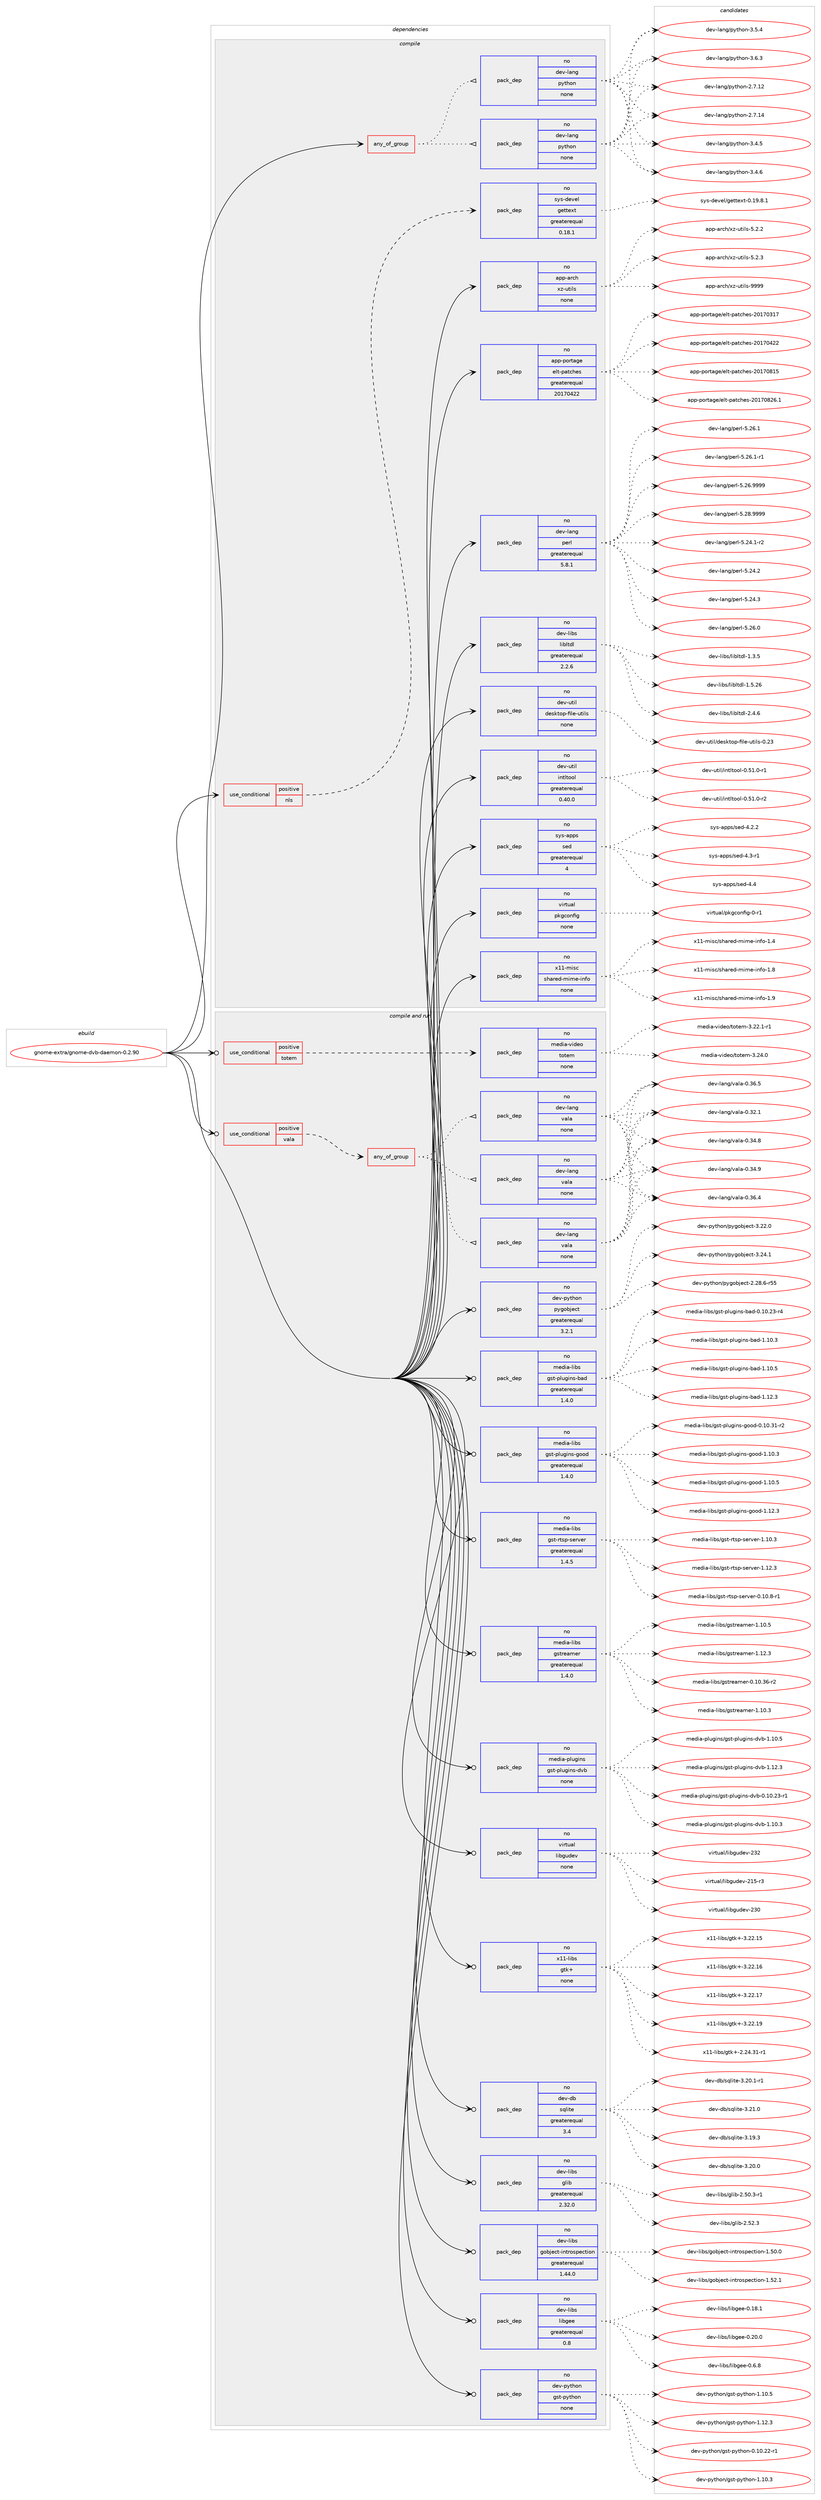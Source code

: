 digraph prolog {

# *************
# Graph options
# *************

newrank=true;
concentrate=true;
compound=true;
graph [rankdir=LR,fontname=Helvetica,fontsize=10,ranksep=1.5];#, ranksep=2.5, nodesep=0.2];
edge  [arrowhead=vee];
node  [fontname=Helvetica,fontsize=10];

# **********
# The ebuild
# **********

subgraph cluster_leftcol {
color=gray;
rank=same;
label=<<i>ebuild</i>>;
id [label="gnome-extra/gnome-dvb-daemon-0.2.90", color=red, width=4, href="../gnome-extra/gnome-dvb-daemon-0.2.90.svg"];
}

# ****************
# The dependencies
# ****************

subgraph cluster_midcol {
color=gray;
label=<<i>dependencies</i>>;
subgraph cluster_compile {
fillcolor="#eeeeee";
style=filled;
label=<<i>compile</i>>;
subgraph any4843 {
dependency310894 [label=<<TABLE BORDER="0" CELLBORDER="1" CELLSPACING="0" CELLPADDING="4"><TR><TD CELLPADDING="10">any_of_group</TD></TR></TABLE>>, shape=none, color=red];subgraph pack224001 {
dependency310895 [label=<<TABLE BORDER="0" CELLBORDER="1" CELLSPACING="0" CELLPADDING="4" WIDTH="220"><TR><TD ROWSPAN="6" CELLPADDING="30">pack_dep</TD></TR><TR><TD WIDTH="110">no</TD></TR><TR><TD>dev-lang</TD></TR><TR><TD>python</TD></TR><TR><TD>none</TD></TR><TR><TD></TD></TR></TABLE>>, shape=none, color=blue];
}
dependency310894:e -> dependency310895:w [weight=20,style="dotted",arrowhead="oinv"];
subgraph pack224002 {
dependency310896 [label=<<TABLE BORDER="0" CELLBORDER="1" CELLSPACING="0" CELLPADDING="4" WIDTH="220"><TR><TD ROWSPAN="6" CELLPADDING="30">pack_dep</TD></TR><TR><TD WIDTH="110">no</TD></TR><TR><TD>dev-lang</TD></TR><TR><TD>python</TD></TR><TR><TD>none</TD></TR><TR><TD></TD></TR></TABLE>>, shape=none, color=blue];
}
dependency310894:e -> dependency310896:w [weight=20,style="dotted",arrowhead="oinv"];
}
id:e -> dependency310894:w [weight=20,style="solid",arrowhead="vee"];
subgraph cond81979 {
dependency310897 [label=<<TABLE BORDER="0" CELLBORDER="1" CELLSPACING="0" CELLPADDING="4"><TR><TD ROWSPAN="3" CELLPADDING="10">use_conditional</TD></TR><TR><TD>positive</TD></TR><TR><TD>nls</TD></TR></TABLE>>, shape=none, color=red];
subgraph pack224003 {
dependency310898 [label=<<TABLE BORDER="0" CELLBORDER="1" CELLSPACING="0" CELLPADDING="4" WIDTH="220"><TR><TD ROWSPAN="6" CELLPADDING="30">pack_dep</TD></TR><TR><TD WIDTH="110">no</TD></TR><TR><TD>sys-devel</TD></TR><TR><TD>gettext</TD></TR><TR><TD>greaterequal</TD></TR><TR><TD>0.18.1</TD></TR></TABLE>>, shape=none, color=blue];
}
dependency310897:e -> dependency310898:w [weight=20,style="dashed",arrowhead="vee"];
}
id:e -> dependency310897:w [weight=20,style="solid",arrowhead="vee"];
subgraph pack224004 {
dependency310899 [label=<<TABLE BORDER="0" CELLBORDER="1" CELLSPACING="0" CELLPADDING="4" WIDTH="220"><TR><TD ROWSPAN="6" CELLPADDING="30">pack_dep</TD></TR><TR><TD WIDTH="110">no</TD></TR><TR><TD>app-arch</TD></TR><TR><TD>xz-utils</TD></TR><TR><TD>none</TD></TR><TR><TD></TD></TR></TABLE>>, shape=none, color=blue];
}
id:e -> dependency310899:w [weight=20,style="solid",arrowhead="vee"];
subgraph pack224005 {
dependency310900 [label=<<TABLE BORDER="0" CELLBORDER="1" CELLSPACING="0" CELLPADDING="4" WIDTH="220"><TR><TD ROWSPAN="6" CELLPADDING="30">pack_dep</TD></TR><TR><TD WIDTH="110">no</TD></TR><TR><TD>app-portage</TD></TR><TR><TD>elt-patches</TD></TR><TR><TD>greaterequal</TD></TR><TR><TD>20170422</TD></TR></TABLE>>, shape=none, color=blue];
}
id:e -> dependency310900:w [weight=20,style="solid",arrowhead="vee"];
subgraph pack224006 {
dependency310901 [label=<<TABLE BORDER="0" CELLBORDER="1" CELLSPACING="0" CELLPADDING="4" WIDTH="220"><TR><TD ROWSPAN="6" CELLPADDING="30">pack_dep</TD></TR><TR><TD WIDTH="110">no</TD></TR><TR><TD>dev-lang</TD></TR><TR><TD>perl</TD></TR><TR><TD>greaterequal</TD></TR><TR><TD>5.8.1</TD></TR></TABLE>>, shape=none, color=blue];
}
id:e -> dependency310901:w [weight=20,style="solid",arrowhead="vee"];
subgraph pack224007 {
dependency310902 [label=<<TABLE BORDER="0" CELLBORDER="1" CELLSPACING="0" CELLPADDING="4" WIDTH="220"><TR><TD ROWSPAN="6" CELLPADDING="30">pack_dep</TD></TR><TR><TD WIDTH="110">no</TD></TR><TR><TD>dev-libs</TD></TR><TR><TD>libltdl</TD></TR><TR><TD>greaterequal</TD></TR><TR><TD>2.2.6</TD></TR></TABLE>>, shape=none, color=blue];
}
id:e -> dependency310902:w [weight=20,style="solid",arrowhead="vee"];
subgraph pack224008 {
dependency310903 [label=<<TABLE BORDER="0" CELLBORDER="1" CELLSPACING="0" CELLPADDING="4" WIDTH="220"><TR><TD ROWSPAN="6" CELLPADDING="30">pack_dep</TD></TR><TR><TD WIDTH="110">no</TD></TR><TR><TD>dev-util</TD></TR><TR><TD>desktop-file-utils</TD></TR><TR><TD>none</TD></TR><TR><TD></TD></TR></TABLE>>, shape=none, color=blue];
}
id:e -> dependency310903:w [weight=20,style="solid",arrowhead="vee"];
subgraph pack224009 {
dependency310904 [label=<<TABLE BORDER="0" CELLBORDER="1" CELLSPACING="0" CELLPADDING="4" WIDTH="220"><TR><TD ROWSPAN="6" CELLPADDING="30">pack_dep</TD></TR><TR><TD WIDTH="110">no</TD></TR><TR><TD>dev-util</TD></TR><TR><TD>intltool</TD></TR><TR><TD>greaterequal</TD></TR><TR><TD>0.40.0</TD></TR></TABLE>>, shape=none, color=blue];
}
id:e -> dependency310904:w [weight=20,style="solid",arrowhead="vee"];
subgraph pack224010 {
dependency310905 [label=<<TABLE BORDER="0" CELLBORDER="1" CELLSPACING="0" CELLPADDING="4" WIDTH="220"><TR><TD ROWSPAN="6" CELLPADDING="30">pack_dep</TD></TR><TR><TD WIDTH="110">no</TD></TR><TR><TD>sys-apps</TD></TR><TR><TD>sed</TD></TR><TR><TD>greaterequal</TD></TR><TR><TD>4</TD></TR></TABLE>>, shape=none, color=blue];
}
id:e -> dependency310905:w [weight=20,style="solid",arrowhead="vee"];
subgraph pack224011 {
dependency310906 [label=<<TABLE BORDER="0" CELLBORDER="1" CELLSPACING="0" CELLPADDING="4" WIDTH="220"><TR><TD ROWSPAN="6" CELLPADDING="30">pack_dep</TD></TR><TR><TD WIDTH="110">no</TD></TR><TR><TD>virtual</TD></TR><TR><TD>pkgconfig</TD></TR><TR><TD>none</TD></TR><TR><TD></TD></TR></TABLE>>, shape=none, color=blue];
}
id:e -> dependency310906:w [weight=20,style="solid",arrowhead="vee"];
subgraph pack224012 {
dependency310907 [label=<<TABLE BORDER="0" CELLBORDER="1" CELLSPACING="0" CELLPADDING="4" WIDTH="220"><TR><TD ROWSPAN="6" CELLPADDING="30">pack_dep</TD></TR><TR><TD WIDTH="110">no</TD></TR><TR><TD>x11-misc</TD></TR><TR><TD>shared-mime-info</TD></TR><TR><TD>none</TD></TR><TR><TD></TD></TR></TABLE>>, shape=none, color=blue];
}
id:e -> dependency310907:w [weight=20,style="solid",arrowhead="vee"];
}
subgraph cluster_compileandrun {
fillcolor="#eeeeee";
style=filled;
label=<<i>compile and run</i>>;
subgraph cond81980 {
dependency310908 [label=<<TABLE BORDER="0" CELLBORDER="1" CELLSPACING="0" CELLPADDING="4"><TR><TD ROWSPAN="3" CELLPADDING="10">use_conditional</TD></TR><TR><TD>positive</TD></TR><TR><TD>totem</TD></TR></TABLE>>, shape=none, color=red];
subgraph pack224013 {
dependency310909 [label=<<TABLE BORDER="0" CELLBORDER="1" CELLSPACING="0" CELLPADDING="4" WIDTH="220"><TR><TD ROWSPAN="6" CELLPADDING="30">pack_dep</TD></TR><TR><TD WIDTH="110">no</TD></TR><TR><TD>media-video</TD></TR><TR><TD>totem</TD></TR><TR><TD>none</TD></TR><TR><TD></TD></TR></TABLE>>, shape=none, color=blue];
}
dependency310908:e -> dependency310909:w [weight=20,style="dashed",arrowhead="vee"];
}
id:e -> dependency310908:w [weight=20,style="solid",arrowhead="odotvee"];
subgraph cond81981 {
dependency310910 [label=<<TABLE BORDER="0" CELLBORDER="1" CELLSPACING="0" CELLPADDING="4"><TR><TD ROWSPAN="3" CELLPADDING="10">use_conditional</TD></TR><TR><TD>positive</TD></TR><TR><TD>vala</TD></TR></TABLE>>, shape=none, color=red];
subgraph any4844 {
dependency310911 [label=<<TABLE BORDER="0" CELLBORDER="1" CELLSPACING="0" CELLPADDING="4"><TR><TD CELLPADDING="10">any_of_group</TD></TR></TABLE>>, shape=none, color=red];subgraph pack224014 {
dependency310912 [label=<<TABLE BORDER="0" CELLBORDER="1" CELLSPACING="0" CELLPADDING="4" WIDTH="220"><TR><TD ROWSPAN="6" CELLPADDING="30">pack_dep</TD></TR><TR><TD WIDTH="110">no</TD></TR><TR><TD>dev-lang</TD></TR><TR><TD>vala</TD></TR><TR><TD>none</TD></TR><TR><TD></TD></TR></TABLE>>, shape=none, color=blue];
}
dependency310911:e -> dependency310912:w [weight=20,style="dotted",arrowhead="oinv"];
subgraph pack224015 {
dependency310913 [label=<<TABLE BORDER="0" CELLBORDER="1" CELLSPACING="0" CELLPADDING="4" WIDTH="220"><TR><TD ROWSPAN="6" CELLPADDING="30">pack_dep</TD></TR><TR><TD WIDTH="110">no</TD></TR><TR><TD>dev-lang</TD></TR><TR><TD>vala</TD></TR><TR><TD>none</TD></TR><TR><TD></TD></TR></TABLE>>, shape=none, color=blue];
}
dependency310911:e -> dependency310913:w [weight=20,style="dotted",arrowhead="oinv"];
subgraph pack224016 {
dependency310914 [label=<<TABLE BORDER="0" CELLBORDER="1" CELLSPACING="0" CELLPADDING="4" WIDTH="220"><TR><TD ROWSPAN="6" CELLPADDING="30">pack_dep</TD></TR><TR><TD WIDTH="110">no</TD></TR><TR><TD>dev-lang</TD></TR><TR><TD>vala</TD></TR><TR><TD>none</TD></TR><TR><TD></TD></TR></TABLE>>, shape=none, color=blue];
}
dependency310911:e -> dependency310914:w [weight=20,style="dotted",arrowhead="oinv"];
}
dependency310910:e -> dependency310911:w [weight=20,style="dashed",arrowhead="vee"];
}
id:e -> dependency310910:w [weight=20,style="solid",arrowhead="odotvee"];
subgraph pack224017 {
dependency310915 [label=<<TABLE BORDER="0" CELLBORDER="1" CELLSPACING="0" CELLPADDING="4" WIDTH="220"><TR><TD ROWSPAN="6" CELLPADDING="30">pack_dep</TD></TR><TR><TD WIDTH="110">no</TD></TR><TR><TD>dev-db</TD></TR><TR><TD>sqlite</TD></TR><TR><TD>greaterequal</TD></TR><TR><TD>3.4</TD></TR></TABLE>>, shape=none, color=blue];
}
id:e -> dependency310915:w [weight=20,style="solid",arrowhead="odotvee"];
subgraph pack224018 {
dependency310916 [label=<<TABLE BORDER="0" CELLBORDER="1" CELLSPACING="0" CELLPADDING="4" WIDTH="220"><TR><TD ROWSPAN="6" CELLPADDING="30">pack_dep</TD></TR><TR><TD WIDTH="110">no</TD></TR><TR><TD>dev-libs</TD></TR><TR><TD>glib</TD></TR><TR><TD>greaterequal</TD></TR><TR><TD>2.32.0</TD></TR></TABLE>>, shape=none, color=blue];
}
id:e -> dependency310916:w [weight=20,style="solid",arrowhead="odotvee"];
subgraph pack224019 {
dependency310917 [label=<<TABLE BORDER="0" CELLBORDER="1" CELLSPACING="0" CELLPADDING="4" WIDTH="220"><TR><TD ROWSPAN="6" CELLPADDING="30">pack_dep</TD></TR><TR><TD WIDTH="110">no</TD></TR><TR><TD>dev-libs</TD></TR><TR><TD>gobject-introspection</TD></TR><TR><TD>greaterequal</TD></TR><TR><TD>1.44.0</TD></TR></TABLE>>, shape=none, color=blue];
}
id:e -> dependency310917:w [weight=20,style="solid",arrowhead="odotvee"];
subgraph pack224020 {
dependency310918 [label=<<TABLE BORDER="0" CELLBORDER="1" CELLSPACING="0" CELLPADDING="4" WIDTH="220"><TR><TD ROWSPAN="6" CELLPADDING="30">pack_dep</TD></TR><TR><TD WIDTH="110">no</TD></TR><TR><TD>dev-libs</TD></TR><TR><TD>libgee</TD></TR><TR><TD>greaterequal</TD></TR><TR><TD>0.8</TD></TR></TABLE>>, shape=none, color=blue];
}
id:e -> dependency310918:w [weight=20,style="solid",arrowhead="odotvee"];
subgraph pack224021 {
dependency310919 [label=<<TABLE BORDER="0" CELLBORDER="1" CELLSPACING="0" CELLPADDING="4" WIDTH="220"><TR><TD ROWSPAN="6" CELLPADDING="30">pack_dep</TD></TR><TR><TD WIDTH="110">no</TD></TR><TR><TD>dev-python</TD></TR><TR><TD>gst-python</TD></TR><TR><TD>none</TD></TR><TR><TD></TD></TR></TABLE>>, shape=none, color=blue];
}
id:e -> dependency310919:w [weight=20,style="solid",arrowhead="odotvee"];
subgraph pack224022 {
dependency310920 [label=<<TABLE BORDER="0" CELLBORDER="1" CELLSPACING="0" CELLPADDING="4" WIDTH="220"><TR><TD ROWSPAN="6" CELLPADDING="30">pack_dep</TD></TR><TR><TD WIDTH="110">no</TD></TR><TR><TD>dev-python</TD></TR><TR><TD>pygobject</TD></TR><TR><TD>greaterequal</TD></TR><TR><TD>3.2.1</TD></TR></TABLE>>, shape=none, color=blue];
}
id:e -> dependency310920:w [weight=20,style="solid",arrowhead="odotvee"];
subgraph pack224023 {
dependency310921 [label=<<TABLE BORDER="0" CELLBORDER="1" CELLSPACING="0" CELLPADDING="4" WIDTH="220"><TR><TD ROWSPAN="6" CELLPADDING="30">pack_dep</TD></TR><TR><TD WIDTH="110">no</TD></TR><TR><TD>media-libs</TD></TR><TR><TD>gst-plugins-bad</TD></TR><TR><TD>greaterequal</TD></TR><TR><TD>1.4.0</TD></TR></TABLE>>, shape=none, color=blue];
}
id:e -> dependency310921:w [weight=20,style="solid",arrowhead="odotvee"];
subgraph pack224024 {
dependency310922 [label=<<TABLE BORDER="0" CELLBORDER="1" CELLSPACING="0" CELLPADDING="4" WIDTH="220"><TR><TD ROWSPAN="6" CELLPADDING="30">pack_dep</TD></TR><TR><TD WIDTH="110">no</TD></TR><TR><TD>media-libs</TD></TR><TR><TD>gst-plugins-good</TD></TR><TR><TD>greaterequal</TD></TR><TR><TD>1.4.0</TD></TR></TABLE>>, shape=none, color=blue];
}
id:e -> dependency310922:w [weight=20,style="solid",arrowhead="odotvee"];
subgraph pack224025 {
dependency310923 [label=<<TABLE BORDER="0" CELLBORDER="1" CELLSPACING="0" CELLPADDING="4" WIDTH="220"><TR><TD ROWSPAN="6" CELLPADDING="30">pack_dep</TD></TR><TR><TD WIDTH="110">no</TD></TR><TR><TD>media-libs</TD></TR><TR><TD>gst-rtsp-server</TD></TR><TR><TD>greaterequal</TD></TR><TR><TD>1.4.5</TD></TR></TABLE>>, shape=none, color=blue];
}
id:e -> dependency310923:w [weight=20,style="solid",arrowhead="odotvee"];
subgraph pack224026 {
dependency310924 [label=<<TABLE BORDER="0" CELLBORDER="1" CELLSPACING="0" CELLPADDING="4" WIDTH="220"><TR><TD ROWSPAN="6" CELLPADDING="30">pack_dep</TD></TR><TR><TD WIDTH="110">no</TD></TR><TR><TD>media-libs</TD></TR><TR><TD>gstreamer</TD></TR><TR><TD>greaterequal</TD></TR><TR><TD>1.4.0</TD></TR></TABLE>>, shape=none, color=blue];
}
id:e -> dependency310924:w [weight=20,style="solid",arrowhead="odotvee"];
subgraph pack224027 {
dependency310925 [label=<<TABLE BORDER="0" CELLBORDER="1" CELLSPACING="0" CELLPADDING="4" WIDTH="220"><TR><TD ROWSPAN="6" CELLPADDING="30">pack_dep</TD></TR><TR><TD WIDTH="110">no</TD></TR><TR><TD>media-plugins</TD></TR><TR><TD>gst-plugins-dvb</TD></TR><TR><TD>none</TD></TR><TR><TD></TD></TR></TABLE>>, shape=none, color=blue];
}
id:e -> dependency310925:w [weight=20,style="solid",arrowhead="odotvee"];
subgraph pack224028 {
dependency310926 [label=<<TABLE BORDER="0" CELLBORDER="1" CELLSPACING="0" CELLPADDING="4" WIDTH="220"><TR><TD ROWSPAN="6" CELLPADDING="30">pack_dep</TD></TR><TR><TD WIDTH="110">no</TD></TR><TR><TD>virtual</TD></TR><TR><TD>libgudev</TD></TR><TR><TD>none</TD></TR><TR><TD></TD></TR></TABLE>>, shape=none, color=blue];
}
id:e -> dependency310926:w [weight=20,style="solid",arrowhead="odotvee"];
subgraph pack224029 {
dependency310927 [label=<<TABLE BORDER="0" CELLBORDER="1" CELLSPACING="0" CELLPADDING="4" WIDTH="220"><TR><TD ROWSPAN="6" CELLPADDING="30">pack_dep</TD></TR><TR><TD WIDTH="110">no</TD></TR><TR><TD>x11-libs</TD></TR><TR><TD>gtk+</TD></TR><TR><TD>none</TD></TR><TR><TD></TD></TR></TABLE>>, shape=none, color=blue];
}
id:e -> dependency310927:w [weight=20,style="solid",arrowhead="odotvee"];
}
subgraph cluster_run {
fillcolor="#eeeeee";
style=filled;
label=<<i>run</i>>;
}
}

# **************
# The candidates
# **************

subgraph cluster_choices {
rank=same;
color=gray;
label=<<i>candidates</i>>;

subgraph choice224001 {
color=black;
nodesep=1;
choice10010111845108971101034711212111610411111045504655464950 [label="dev-lang/python-2.7.12", color=red, width=4,href="../dev-lang/python-2.7.12.svg"];
choice10010111845108971101034711212111610411111045504655464952 [label="dev-lang/python-2.7.14", color=red, width=4,href="../dev-lang/python-2.7.14.svg"];
choice100101118451089711010347112121116104111110455146524653 [label="dev-lang/python-3.4.5", color=red, width=4,href="../dev-lang/python-3.4.5.svg"];
choice100101118451089711010347112121116104111110455146524654 [label="dev-lang/python-3.4.6", color=red, width=4,href="../dev-lang/python-3.4.6.svg"];
choice100101118451089711010347112121116104111110455146534652 [label="dev-lang/python-3.5.4", color=red, width=4,href="../dev-lang/python-3.5.4.svg"];
choice100101118451089711010347112121116104111110455146544651 [label="dev-lang/python-3.6.3", color=red, width=4,href="../dev-lang/python-3.6.3.svg"];
dependency310895:e -> choice10010111845108971101034711212111610411111045504655464950:w [style=dotted,weight="100"];
dependency310895:e -> choice10010111845108971101034711212111610411111045504655464952:w [style=dotted,weight="100"];
dependency310895:e -> choice100101118451089711010347112121116104111110455146524653:w [style=dotted,weight="100"];
dependency310895:e -> choice100101118451089711010347112121116104111110455146524654:w [style=dotted,weight="100"];
dependency310895:e -> choice100101118451089711010347112121116104111110455146534652:w [style=dotted,weight="100"];
dependency310895:e -> choice100101118451089711010347112121116104111110455146544651:w [style=dotted,weight="100"];
}
subgraph choice224002 {
color=black;
nodesep=1;
choice10010111845108971101034711212111610411111045504655464950 [label="dev-lang/python-2.7.12", color=red, width=4,href="../dev-lang/python-2.7.12.svg"];
choice10010111845108971101034711212111610411111045504655464952 [label="dev-lang/python-2.7.14", color=red, width=4,href="../dev-lang/python-2.7.14.svg"];
choice100101118451089711010347112121116104111110455146524653 [label="dev-lang/python-3.4.5", color=red, width=4,href="../dev-lang/python-3.4.5.svg"];
choice100101118451089711010347112121116104111110455146524654 [label="dev-lang/python-3.4.6", color=red, width=4,href="../dev-lang/python-3.4.6.svg"];
choice100101118451089711010347112121116104111110455146534652 [label="dev-lang/python-3.5.4", color=red, width=4,href="../dev-lang/python-3.5.4.svg"];
choice100101118451089711010347112121116104111110455146544651 [label="dev-lang/python-3.6.3", color=red, width=4,href="../dev-lang/python-3.6.3.svg"];
dependency310896:e -> choice10010111845108971101034711212111610411111045504655464950:w [style=dotted,weight="100"];
dependency310896:e -> choice10010111845108971101034711212111610411111045504655464952:w [style=dotted,weight="100"];
dependency310896:e -> choice100101118451089711010347112121116104111110455146524653:w [style=dotted,weight="100"];
dependency310896:e -> choice100101118451089711010347112121116104111110455146524654:w [style=dotted,weight="100"];
dependency310896:e -> choice100101118451089711010347112121116104111110455146534652:w [style=dotted,weight="100"];
dependency310896:e -> choice100101118451089711010347112121116104111110455146544651:w [style=dotted,weight="100"];
}
subgraph choice224003 {
color=black;
nodesep=1;
choice1151211154510010111810110847103101116116101120116454846495746564649 [label="sys-devel/gettext-0.19.8.1", color=red, width=4,href="../sys-devel/gettext-0.19.8.1.svg"];
dependency310898:e -> choice1151211154510010111810110847103101116116101120116454846495746564649:w [style=dotted,weight="100"];
}
subgraph choice224004 {
color=black;
nodesep=1;
choice971121124597114991044712012245117116105108115455346504650 [label="app-arch/xz-utils-5.2.2", color=red, width=4,href="../app-arch/xz-utils-5.2.2.svg"];
choice971121124597114991044712012245117116105108115455346504651 [label="app-arch/xz-utils-5.2.3", color=red, width=4,href="../app-arch/xz-utils-5.2.3.svg"];
choice9711211245971149910447120122451171161051081154557575757 [label="app-arch/xz-utils-9999", color=red, width=4,href="../app-arch/xz-utils-9999.svg"];
dependency310899:e -> choice971121124597114991044712012245117116105108115455346504650:w [style=dotted,weight="100"];
dependency310899:e -> choice971121124597114991044712012245117116105108115455346504651:w [style=dotted,weight="100"];
dependency310899:e -> choice9711211245971149910447120122451171161051081154557575757:w [style=dotted,weight="100"];
}
subgraph choice224005 {
color=black;
nodesep=1;
choice97112112451121111141169710310147101108116451129711699104101115455048495548514955 [label="app-portage/elt-patches-20170317", color=red, width=4,href="../app-portage/elt-patches-20170317.svg"];
choice97112112451121111141169710310147101108116451129711699104101115455048495548525050 [label="app-portage/elt-patches-20170422", color=red, width=4,href="../app-portage/elt-patches-20170422.svg"];
choice97112112451121111141169710310147101108116451129711699104101115455048495548564953 [label="app-portage/elt-patches-20170815", color=red, width=4,href="../app-portage/elt-patches-20170815.svg"];
choice971121124511211111411697103101471011081164511297116991041011154550484955485650544649 [label="app-portage/elt-patches-20170826.1", color=red, width=4,href="../app-portage/elt-patches-20170826.1.svg"];
dependency310900:e -> choice97112112451121111141169710310147101108116451129711699104101115455048495548514955:w [style=dotted,weight="100"];
dependency310900:e -> choice97112112451121111141169710310147101108116451129711699104101115455048495548525050:w [style=dotted,weight="100"];
dependency310900:e -> choice97112112451121111141169710310147101108116451129711699104101115455048495548564953:w [style=dotted,weight="100"];
dependency310900:e -> choice971121124511211111411697103101471011081164511297116991041011154550484955485650544649:w [style=dotted,weight="100"];
}
subgraph choice224006 {
color=black;
nodesep=1;
choice100101118451089711010347112101114108455346505246494511450 [label="dev-lang/perl-5.24.1-r2", color=red, width=4,href="../dev-lang/perl-5.24.1-r2.svg"];
choice10010111845108971101034711210111410845534650524650 [label="dev-lang/perl-5.24.2", color=red, width=4,href="../dev-lang/perl-5.24.2.svg"];
choice10010111845108971101034711210111410845534650524651 [label="dev-lang/perl-5.24.3", color=red, width=4,href="../dev-lang/perl-5.24.3.svg"];
choice10010111845108971101034711210111410845534650544648 [label="dev-lang/perl-5.26.0", color=red, width=4,href="../dev-lang/perl-5.26.0.svg"];
choice10010111845108971101034711210111410845534650544649 [label="dev-lang/perl-5.26.1", color=red, width=4,href="../dev-lang/perl-5.26.1.svg"];
choice100101118451089711010347112101114108455346505446494511449 [label="dev-lang/perl-5.26.1-r1", color=red, width=4,href="../dev-lang/perl-5.26.1-r1.svg"];
choice10010111845108971101034711210111410845534650544657575757 [label="dev-lang/perl-5.26.9999", color=red, width=4,href="../dev-lang/perl-5.26.9999.svg"];
choice10010111845108971101034711210111410845534650564657575757 [label="dev-lang/perl-5.28.9999", color=red, width=4,href="../dev-lang/perl-5.28.9999.svg"];
dependency310901:e -> choice100101118451089711010347112101114108455346505246494511450:w [style=dotted,weight="100"];
dependency310901:e -> choice10010111845108971101034711210111410845534650524650:w [style=dotted,weight="100"];
dependency310901:e -> choice10010111845108971101034711210111410845534650524651:w [style=dotted,weight="100"];
dependency310901:e -> choice10010111845108971101034711210111410845534650544648:w [style=dotted,weight="100"];
dependency310901:e -> choice10010111845108971101034711210111410845534650544649:w [style=dotted,weight="100"];
dependency310901:e -> choice100101118451089711010347112101114108455346505446494511449:w [style=dotted,weight="100"];
dependency310901:e -> choice10010111845108971101034711210111410845534650544657575757:w [style=dotted,weight="100"];
dependency310901:e -> choice10010111845108971101034711210111410845534650564657575757:w [style=dotted,weight="100"];
}
subgraph choice224007 {
color=black;
nodesep=1;
choice10010111845108105981154710810598108116100108454946514653 [label="dev-libs/libltdl-1.3.5", color=red, width=4,href="../dev-libs/libltdl-1.3.5.svg"];
choice1001011184510810598115471081059810811610010845494653465054 [label="dev-libs/libltdl-1.5.26", color=red, width=4,href="../dev-libs/libltdl-1.5.26.svg"];
choice10010111845108105981154710810598108116100108455046524654 [label="dev-libs/libltdl-2.4.6", color=red, width=4,href="../dev-libs/libltdl-2.4.6.svg"];
dependency310902:e -> choice10010111845108105981154710810598108116100108454946514653:w [style=dotted,weight="100"];
dependency310902:e -> choice1001011184510810598115471081059810811610010845494653465054:w [style=dotted,weight="100"];
dependency310902:e -> choice10010111845108105981154710810598108116100108455046524654:w [style=dotted,weight="100"];
}
subgraph choice224008 {
color=black;
nodesep=1;
choice100101118451171161051084710010111510711611111245102105108101451171161051081154548465051 [label="dev-util/desktop-file-utils-0.23", color=red, width=4,href="../dev-util/desktop-file-utils-0.23.svg"];
dependency310903:e -> choice100101118451171161051084710010111510711611111245102105108101451171161051081154548465051:w [style=dotted,weight="100"];
}
subgraph choice224009 {
color=black;
nodesep=1;
choice1001011184511711610510847105110116108116111111108454846534946484511449 [label="dev-util/intltool-0.51.0-r1", color=red, width=4,href="../dev-util/intltool-0.51.0-r1.svg"];
choice1001011184511711610510847105110116108116111111108454846534946484511450 [label="dev-util/intltool-0.51.0-r2", color=red, width=4,href="../dev-util/intltool-0.51.0-r2.svg"];
dependency310904:e -> choice1001011184511711610510847105110116108116111111108454846534946484511449:w [style=dotted,weight="100"];
dependency310904:e -> choice1001011184511711610510847105110116108116111111108454846534946484511450:w [style=dotted,weight="100"];
}
subgraph choice224010 {
color=black;
nodesep=1;
choice115121115459711211211547115101100455246504650 [label="sys-apps/sed-4.2.2", color=red, width=4,href="../sys-apps/sed-4.2.2.svg"];
choice115121115459711211211547115101100455246514511449 [label="sys-apps/sed-4.3-r1", color=red, width=4,href="../sys-apps/sed-4.3-r1.svg"];
choice11512111545971121121154711510110045524652 [label="sys-apps/sed-4.4", color=red, width=4,href="../sys-apps/sed-4.4.svg"];
dependency310905:e -> choice115121115459711211211547115101100455246504650:w [style=dotted,weight="100"];
dependency310905:e -> choice115121115459711211211547115101100455246514511449:w [style=dotted,weight="100"];
dependency310905:e -> choice11512111545971121121154711510110045524652:w [style=dotted,weight="100"];
}
subgraph choice224011 {
color=black;
nodesep=1;
choice11810511411611797108471121071039911111010210510345484511449 [label="virtual/pkgconfig-0-r1", color=red, width=4,href="../virtual/pkgconfig-0-r1.svg"];
dependency310906:e -> choice11810511411611797108471121071039911111010210510345484511449:w [style=dotted,weight="100"];
}
subgraph choice224012 {
color=black;
nodesep=1;
choice120494945109105115994711510497114101100451091051091014510511010211145494652 [label="x11-misc/shared-mime-info-1.4", color=red, width=4,href="../x11-misc/shared-mime-info-1.4.svg"];
choice120494945109105115994711510497114101100451091051091014510511010211145494656 [label="x11-misc/shared-mime-info-1.8", color=red, width=4,href="../x11-misc/shared-mime-info-1.8.svg"];
choice120494945109105115994711510497114101100451091051091014510511010211145494657 [label="x11-misc/shared-mime-info-1.9", color=red, width=4,href="../x11-misc/shared-mime-info-1.9.svg"];
dependency310907:e -> choice120494945109105115994711510497114101100451091051091014510511010211145494652:w [style=dotted,weight="100"];
dependency310907:e -> choice120494945109105115994711510497114101100451091051091014510511010211145494656:w [style=dotted,weight="100"];
dependency310907:e -> choice120494945109105115994711510497114101100451091051091014510511010211145494657:w [style=dotted,weight="100"];
}
subgraph choice224013 {
color=black;
nodesep=1;
choice109101100105974511810510010111147116111116101109455146505046494511449 [label="media-video/totem-3.22.1-r1", color=red, width=4,href="../media-video/totem-3.22.1-r1.svg"];
choice10910110010597451181051001011114711611111610110945514650524648 [label="media-video/totem-3.24.0", color=red, width=4,href="../media-video/totem-3.24.0.svg"];
dependency310909:e -> choice109101100105974511810510010111147116111116101109455146505046494511449:w [style=dotted,weight="100"];
dependency310909:e -> choice10910110010597451181051001011114711611111610110945514650524648:w [style=dotted,weight="100"];
}
subgraph choice224014 {
color=black;
nodesep=1;
choice100101118451089711010347118971089745484651504649 [label="dev-lang/vala-0.32.1", color=red, width=4,href="../dev-lang/vala-0.32.1.svg"];
choice100101118451089711010347118971089745484651524656 [label="dev-lang/vala-0.34.8", color=red, width=4,href="../dev-lang/vala-0.34.8.svg"];
choice100101118451089711010347118971089745484651524657 [label="dev-lang/vala-0.34.9", color=red, width=4,href="../dev-lang/vala-0.34.9.svg"];
choice100101118451089711010347118971089745484651544652 [label="dev-lang/vala-0.36.4", color=red, width=4,href="../dev-lang/vala-0.36.4.svg"];
choice100101118451089711010347118971089745484651544653 [label="dev-lang/vala-0.36.5", color=red, width=4,href="../dev-lang/vala-0.36.5.svg"];
dependency310912:e -> choice100101118451089711010347118971089745484651504649:w [style=dotted,weight="100"];
dependency310912:e -> choice100101118451089711010347118971089745484651524656:w [style=dotted,weight="100"];
dependency310912:e -> choice100101118451089711010347118971089745484651524657:w [style=dotted,weight="100"];
dependency310912:e -> choice100101118451089711010347118971089745484651544652:w [style=dotted,weight="100"];
dependency310912:e -> choice100101118451089711010347118971089745484651544653:w [style=dotted,weight="100"];
}
subgraph choice224015 {
color=black;
nodesep=1;
choice100101118451089711010347118971089745484651504649 [label="dev-lang/vala-0.32.1", color=red, width=4,href="../dev-lang/vala-0.32.1.svg"];
choice100101118451089711010347118971089745484651524656 [label="dev-lang/vala-0.34.8", color=red, width=4,href="../dev-lang/vala-0.34.8.svg"];
choice100101118451089711010347118971089745484651524657 [label="dev-lang/vala-0.34.9", color=red, width=4,href="../dev-lang/vala-0.34.9.svg"];
choice100101118451089711010347118971089745484651544652 [label="dev-lang/vala-0.36.4", color=red, width=4,href="../dev-lang/vala-0.36.4.svg"];
choice100101118451089711010347118971089745484651544653 [label="dev-lang/vala-0.36.5", color=red, width=4,href="../dev-lang/vala-0.36.5.svg"];
dependency310913:e -> choice100101118451089711010347118971089745484651504649:w [style=dotted,weight="100"];
dependency310913:e -> choice100101118451089711010347118971089745484651524656:w [style=dotted,weight="100"];
dependency310913:e -> choice100101118451089711010347118971089745484651524657:w [style=dotted,weight="100"];
dependency310913:e -> choice100101118451089711010347118971089745484651544652:w [style=dotted,weight="100"];
dependency310913:e -> choice100101118451089711010347118971089745484651544653:w [style=dotted,weight="100"];
}
subgraph choice224016 {
color=black;
nodesep=1;
choice100101118451089711010347118971089745484651504649 [label="dev-lang/vala-0.32.1", color=red, width=4,href="../dev-lang/vala-0.32.1.svg"];
choice100101118451089711010347118971089745484651524656 [label="dev-lang/vala-0.34.8", color=red, width=4,href="../dev-lang/vala-0.34.8.svg"];
choice100101118451089711010347118971089745484651524657 [label="dev-lang/vala-0.34.9", color=red, width=4,href="../dev-lang/vala-0.34.9.svg"];
choice100101118451089711010347118971089745484651544652 [label="dev-lang/vala-0.36.4", color=red, width=4,href="../dev-lang/vala-0.36.4.svg"];
choice100101118451089711010347118971089745484651544653 [label="dev-lang/vala-0.36.5", color=red, width=4,href="../dev-lang/vala-0.36.5.svg"];
dependency310914:e -> choice100101118451089711010347118971089745484651504649:w [style=dotted,weight="100"];
dependency310914:e -> choice100101118451089711010347118971089745484651524656:w [style=dotted,weight="100"];
dependency310914:e -> choice100101118451089711010347118971089745484651524657:w [style=dotted,weight="100"];
dependency310914:e -> choice100101118451089711010347118971089745484651544652:w [style=dotted,weight="100"];
dependency310914:e -> choice100101118451089711010347118971089745484651544653:w [style=dotted,weight="100"];
}
subgraph choice224017 {
color=black;
nodesep=1;
choice10010111845100984711511310810511610145514649574651 [label="dev-db/sqlite-3.19.3", color=red, width=4,href="../dev-db/sqlite-3.19.3.svg"];
choice10010111845100984711511310810511610145514650484648 [label="dev-db/sqlite-3.20.0", color=red, width=4,href="../dev-db/sqlite-3.20.0.svg"];
choice100101118451009847115113108105116101455146504846494511449 [label="dev-db/sqlite-3.20.1-r1", color=red, width=4,href="../dev-db/sqlite-3.20.1-r1.svg"];
choice10010111845100984711511310810511610145514650494648 [label="dev-db/sqlite-3.21.0", color=red, width=4,href="../dev-db/sqlite-3.21.0.svg"];
dependency310915:e -> choice10010111845100984711511310810511610145514649574651:w [style=dotted,weight="100"];
dependency310915:e -> choice10010111845100984711511310810511610145514650484648:w [style=dotted,weight="100"];
dependency310915:e -> choice100101118451009847115113108105116101455146504846494511449:w [style=dotted,weight="100"];
dependency310915:e -> choice10010111845100984711511310810511610145514650494648:w [style=dotted,weight="100"];
}
subgraph choice224018 {
color=black;
nodesep=1;
choice10010111845108105981154710310810598455046534846514511449 [label="dev-libs/glib-2.50.3-r1", color=red, width=4,href="../dev-libs/glib-2.50.3-r1.svg"];
choice1001011184510810598115471031081059845504653504651 [label="dev-libs/glib-2.52.3", color=red, width=4,href="../dev-libs/glib-2.52.3.svg"];
dependency310916:e -> choice10010111845108105981154710310810598455046534846514511449:w [style=dotted,weight="100"];
dependency310916:e -> choice1001011184510810598115471031081059845504653504651:w [style=dotted,weight="100"];
}
subgraph choice224019 {
color=black;
nodesep=1;
choice1001011184510810598115471031119810610199116451051101161141111151121019911610511111045494653484648 [label="dev-libs/gobject-introspection-1.50.0", color=red, width=4,href="../dev-libs/gobject-introspection-1.50.0.svg"];
choice1001011184510810598115471031119810610199116451051101161141111151121019911610511111045494653504649 [label="dev-libs/gobject-introspection-1.52.1", color=red, width=4,href="../dev-libs/gobject-introspection-1.52.1.svg"];
dependency310917:e -> choice1001011184510810598115471031119810610199116451051101161141111151121019911610511111045494653484648:w [style=dotted,weight="100"];
dependency310917:e -> choice1001011184510810598115471031119810610199116451051101161141111151121019911610511111045494653504649:w [style=dotted,weight="100"];
}
subgraph choice224020 {
color=black;
nodesep=1;
choice1001011184510810598115471081059810310110145484649564649 [label="dev-libs/libgee-0.18.1", color=red, width=4,href="../dev-libs/libgee-0.18.1.svg"];
choice1001011184510810598115471081059810310110145484650484648 [label="dev-libs/libgee-0.20.0", color=red, width=4,href="../dev-libs/libgee-0.20.0.svg"];
choice10010111845108105981154710810598103101101454846544656 [label="dev-libs/libgee-0.6.8", color=red, width=4,href="../dev-libs/libgee-0.6.8.svg"];
dependency310918:e -> choice1001011184510810598115471081059810310110145484649564649:w [style=dotted,weight="100"];
dependency310918:e -> choice1001011184510810598115471081059810310110145484650484648:w [style=dotted,weight="100"];
dependency310918:e -> choice10010111845108105981154710810598103101101454846544656:w [style=dotted,weight="100"];
}
subgraph choice224021 {
color=black;
nodesep=1;
choice10010111845112121116104111110471031151164511212111610411111045484649484650504511449 [label="dev-python/gst-python-0.10.22-r1", color=red, width=4,href="../dev-python/gst-python-0.10.22-r1.svg"];
choice10010111845112121116104111110471031151164511212111610411111045494649484651 [label="dev-python/gst-python-1.10.3", color=red, width=4,href="../dev-python/gst-python-1.10.3.svg"];
choice10010111845112121116104111110471031151164511212111610411111045494649484653 [label="dev-python/gst-python-1.10.5", color=red, width=4,href="../dev-python/gst-python-1.10.5.svg"];
choice10010111845112121116104111110471031151164511212111610411111045494649504651 [label="dev-python/gst-python-1.12.3", color=red, width=4,href="../dev-python/gst-python-1.12.3.svg"];
dependency310919:e -> choice10010111845112121116104111110471031151164511212111610411111045484649484650504511449:w [style=dotted,weight="100"];
dependency310919:e -> choice10010111845112121116104111110471031151164511212111610411111045494649484651:w [style=dotted,weight="100"];
dependency310919:e -> choice10010111845112121116104111110471031151164511212111610411111045494649484653:w [style=dotted,weight="100"];
dependency310919:e -> choice10010111845112121116104111110471031151164511212111610411111045494649504651:w [style=dotted,weight="100"];
}
subgraph choice224022 {
color=black;
nodesep=1;
choice1001011184511212111610411111047112121103111981061019911645504650564654451145353 [label="dev-python/pygobject-2.28.6-r55", color=red, width=4,href="../dev-python/pygobject-2.28.6-r55.svg"];
choice1001011184511212111610411111047112121103111981061019911645514650504648 [label="dev-python/pygobject-3.22.0", color=red, width=4,href="../dev-python/pygobject-3.22.0.svg"];
choice1001011184511212111610411111047112121103111981061019911645514650524649 [label="dev-python/pygobject-3.24.1", color=red, width=4,href="../dev-python/pygobject-3.24.1.svg"];
dependency310920:e -> choice1001011184511212111610411111047112121103111981061019911645504650564654451145353:w [style=dotted,weight="100"];
dependency310920:e -> choice1001011184511212111610411111047112121103111981061019911645514650504648:w [style=dotted,weight="100"];
dependency310920:e -> choice1001011184511212111610411111047112121103111981061019911645514650524649:w [style=dotted,weight="100"];
}
subgraph choice224023 {
color=black;
nodesep=1;
choice109101100105974510810598115471031151164511210811710310511011545989710045484649484650514511452 [label="media-libs/gst-plugins-bad-0.10.23-r4", color=red, width=4,href="../media-libs/gst-plugins-bad-0.10.23-r4.svg"];
choice109101100105974510810598115471031151164511210811710310511011545989710045494649484651 [label="media-libs/gst-plugins-bad-1.10.3", color=red, width=4,href="../media-libs/gst-plugins-bad-1.10.3.svg"];
choice109101100105974510810598115471031151164511210811710310511011545989710045494649484653 [label="media-libs/gst-plugins-bad-1.10.5", color=red, width=4,href="../media-libs/gst-plugins-bad-1.10.5.svg"];
choice109101100105974510810598115471031151164511210811710310511011545989710045494649504651 [label="media-libs/gst-plugins-bad-1.12.3", color=red, width=4,href="../media-libs/gst-plugins-bad-1.12.3.svg"];
dependency310921:e -> choice109101100105974510810598115471031151164511210811710310511011545989710045484649484650514511452:w [style=dotted,weight="100"];
dependency310921:e -> choice109101100105974510810598115471031151164511210811710310511011545989710045494649484651:w [style=dotted,weight="100"];
dependency310921:e -> choice109101100105974510810598115471031151164511210811710310511011545989710045494649484653:w [style=dotted,weight="100"];
dependency310921:e -> choice109101100105974510810598115471031151164511210811710310511011545989710045494649504651:w [style=dotted,weight="100"];
}
subgraph choice224024 {
color=black;
nodesep=1;
choice10910110010597451081059811547103115116451121081171031051101154510311111110045484649484651494511450 [label="media-libs/gst-plugins-good-0.10.31-r2", color=red, width=4,href="../media-libs/gst-plugins-good-0.10.31-r2.svg"];
choice10910110010597451081059811547103115116451121081171031051101154510311111110045494649484651 [label="media-libs/gst-plugins-good-1.10.3", color=red, width=4,href="../media-libs/gst-plugins-good-1.10.3.svg"];
choice10910110010597451081059811547103115116451121081171031051101154510311111110045494649484653 [label="media-libs/gst-plugins-good-1.10.5", color=red, width=4,href="../media-libs/gst-plugins-good-1.10.5.svg"];
choice10910110010597451081059811547103115116451121081171031051101154510311111110045494649504651 [label="media-libs/gst-plugins-good-1.12.3", color=red, width=4,href="../media-libs/gst-plugins-good-1.12.3.svg"];
dependency310922:e -> choice10910110010597451081059811547103115116451121081171031051101154510311111110045484649484651494511450:w [style=dotted,weight="100"];
dependency310922:e -> choice10910110010597451081059811547103115116451121081171031051101154510311111110045494649484651:w [style=dotted,weight="100"];
dependency310922:e -> choice10910110010597451081059811547103115116451121081171031051101154510311111110045494649484653:w [style=dotted,weight="100"];
dependency310922:e -> choice10910110010597451081059811547103115116451121081171031051101154510311111110045494649504651:w [style=dotted,weight="100"];
}
subgraph choice224025 {
color=black;
nodesep=1;
choice109101100105974510810598115471031151164511411611511245115101114118101114454846494846564511449 [label="media-libs/gst-rtsp-server-0.10.8-r1", color=red, width=4,href="../media-libs/gst-rtsp-server-0.10.8-r1.svg"];
choice10910110010597451081059811547103115116451141161151124511510111411810111445494649484651 [label="media-libs/gst-rtsp-server-1.10.3", color=red, width=4,href="../media-libs/gst-rtsp-server-1.10.3.svg"];
choice10910110010597451081059811547103115116451141161151124511510111411810111445494649504651 [label="media-libs/gst-rtsp-server-1.12.3", color=red, width=4,href="../media-libs/gst-rtsp-server-1.12.3.svg"];
dependency310923:e -> choice109101100105974510810598115471031151164511411611511245115101114118101114454846494846564511449:w [style=dotted,weight="100"];
dependency310923:e -> choice10910110010597451081059811547103115116451141161151124511510111411810111445494649484651:w [style=dotted,weight="100"];
dependency310923:e -> choice10910110010597451081059811547103115116451141161151124511510111411810111445494649504651:w [style=dotted,weight="100"];
}
subgraph choice224026 {
color=black;
nodesep=1;
choice109101100105974510810598115471031151161141019710910111445484649484651544511450 [label="media-libs/gstreamer-0.10.36-r2", color=red, width=4,href="../media-libs/gstreamer-0.10.36-r2.svg"];
choice109101100105974510810598115471031151161141019710910111445494649484651 [label="media-libs/gstreamer-1.10.3", color=red, width=4,href="../media-libs/gstreamer-1.10.3.svg"];
choice109101100105974510810598115471031151161141019710910111445494649484653 [label="media-libs/gstreamer-1.10.5", color=red, width=4,href="../media-libs/gstreamer-1.10.5.svg"];
choice109101100105974510810598115471031151161141019710910111445494649504651 [label="media-libs/gstreamer-1.12.3", color=red, width=4,href="../media-libs/gstreamer-1.12.3.svg"];
dependency310924:e -> choice109101100105974510810598115471031151161141019710910111445484649484651544511450:w [style=dotted,weight="100"];
dependency310924:e -> choice109101100105974510810598115471031151161141019710910111445494649484651:w [style=dotted,weight="100"];
dependency310924:e -> choice109101100105974510810598115471031151161141019710910111445494649484653:w [style=dotted,weight="100"];
dependency310924:e -> choice109101100105974510810598115471031151161141019710910111445494649504651:w [style=dotted,weight="100"];
}
subgraph choice224027 {
color=black;
nodesep=1;
choice10910110010597451121081171031051101154710311511645112108117103105110115451001189845484649484650514511449 [label="media-plugins/gst-plugins-dvb-0.10.23-r1", color=red, width=4,href="../media-plugins/gst-plugins-dvb-0.10.23-r1.svg"];
choice10910110010597451121081171031051101154710311511645112108117103105110115451001189845494649484651 [label="media-plugins/gst-plugins-dvb-1.10.3", color=red, width=4,href="../media-plugins/gst-plugins-dvb-1.10.3.svg"];
choice10910110010597451121081171031051101154710311511645112108117103105110115451001189845494649484653 [label="media-plugins/gst-plugins-dvb-1.10.5", color=red, width=4,href="../media-plugins/gst-plugins-dvb-1.10.5.svg"];
choice10910110010597451121081171031051101154710311511645112108117103105110115451001189845494649504651 [label="media-plugins/gst-plugins-dvb-1.12.3", color=red, width=4,href="../media-plugins/gst-plugins-dvb-1.12.3.svg"];
dependency310925:e -> choice10910110010597451121081171031051101154710311511645112108117103105110115451001189845484649484650514511449:w [style=dotted,weight="100"];
dependency310925:e -> choice10910110010597451121081171031051101154710311511645112108117103105110115451001189845494649484651:w [style=dotted,weight="100"];
dependency310925:e -> choice10910110010597451121081171031051101154710311511645112108117103105110115451001189845494649484653:w [style=dotted,weight="100"];
dependency310925:e -> choice10910110010597451121081171031051101154710311511645112108117103105110115451001189845494649504651:w [style=dotted,weight="100"];
}
subgraph choice224028 {
color=black;
nodesep=1;
choice118105114116117971084710810598103117100101118455049534511451 [label="virtual/libgudev-215-r3", color=red, width=4,href="../virtual/libgudev-215-r3.svg"];
choice11810511411611797108471081059810311710010111845505148 [label="virtual/libgudev-230", color=red, width=4,href="../virtual/libgudev-230.svg"];
choice11810511411611797108471081059810311710010111845505150 [label="virtual/libgudev-232", color=red, width=4,href="../virtual/libgudev-232.svg"];
dependency310926:e -> choice118105114116117971084710810598103117100101118455049534511451:w [style=dotted,weight="100"];
dependency310926:e -> choice11810511411611797108471081059810311710010111845505148:w [style=dotted,weight="100"];
dependency310926:e -> choice11810511411611797108471081059810311710010111845505150:w [style=dotted,weight="100"];
}
subgraph choice224029 {
color=black;
nodesep=1;
choice12049494510810598115471031161074345504650524651494511449 [label="x11-libs/gtk+-2.24.31-r1", color=red, width=4,href="../x11-libs/gtk+-2.24.31-r1.svg"];
choice1204949451081059811547103116107434551465050464953 [label="x11-libs/gtk+-3.22.15", color=red, width=4,href="../x11-libs/gtk+-3.22.15.svg"];
choice1204949451081059811547103116107434551465050464954 [label="x11-libs/gtk+-3.22.16", color=red, width=4,href="../x11-libs/gtk+-3.22.16.svg"];
choice1204949451081059811547103116107434551465050464955 [label="x11-libs/gtk+-3.22.17", color=red, width=4,href="../x11-libs/gtk+-3.22.17.svg"];
choice1204949451081059811547103116107434551465050464957 [label="x11-libs/gtk+-3.22.19", color=red, width=4,href="../x11-libs/gtk+-3.22.19.svg"];
dependency310927:e -> choice12049494510810598115471031161074345504650524651494511449:w [style=dotted,weight="100"];
dependency310927:e -> choice1204949451081059811547103116107434551465050464953:w [style=dotted,weight="100"];
dependency310927:e -> choice1204949451081059811547103116107434551465050464954:w [style=dotted,weight="100"];
dependency310927:e -> choice1204949451081059811547103116107434551465050464955:w [style=dotted,weight="100"];
dependency310927:e -> choice1204949451081059811547103116107434551465050464957:w [style=dotted,weight="100"];
}
}

}
